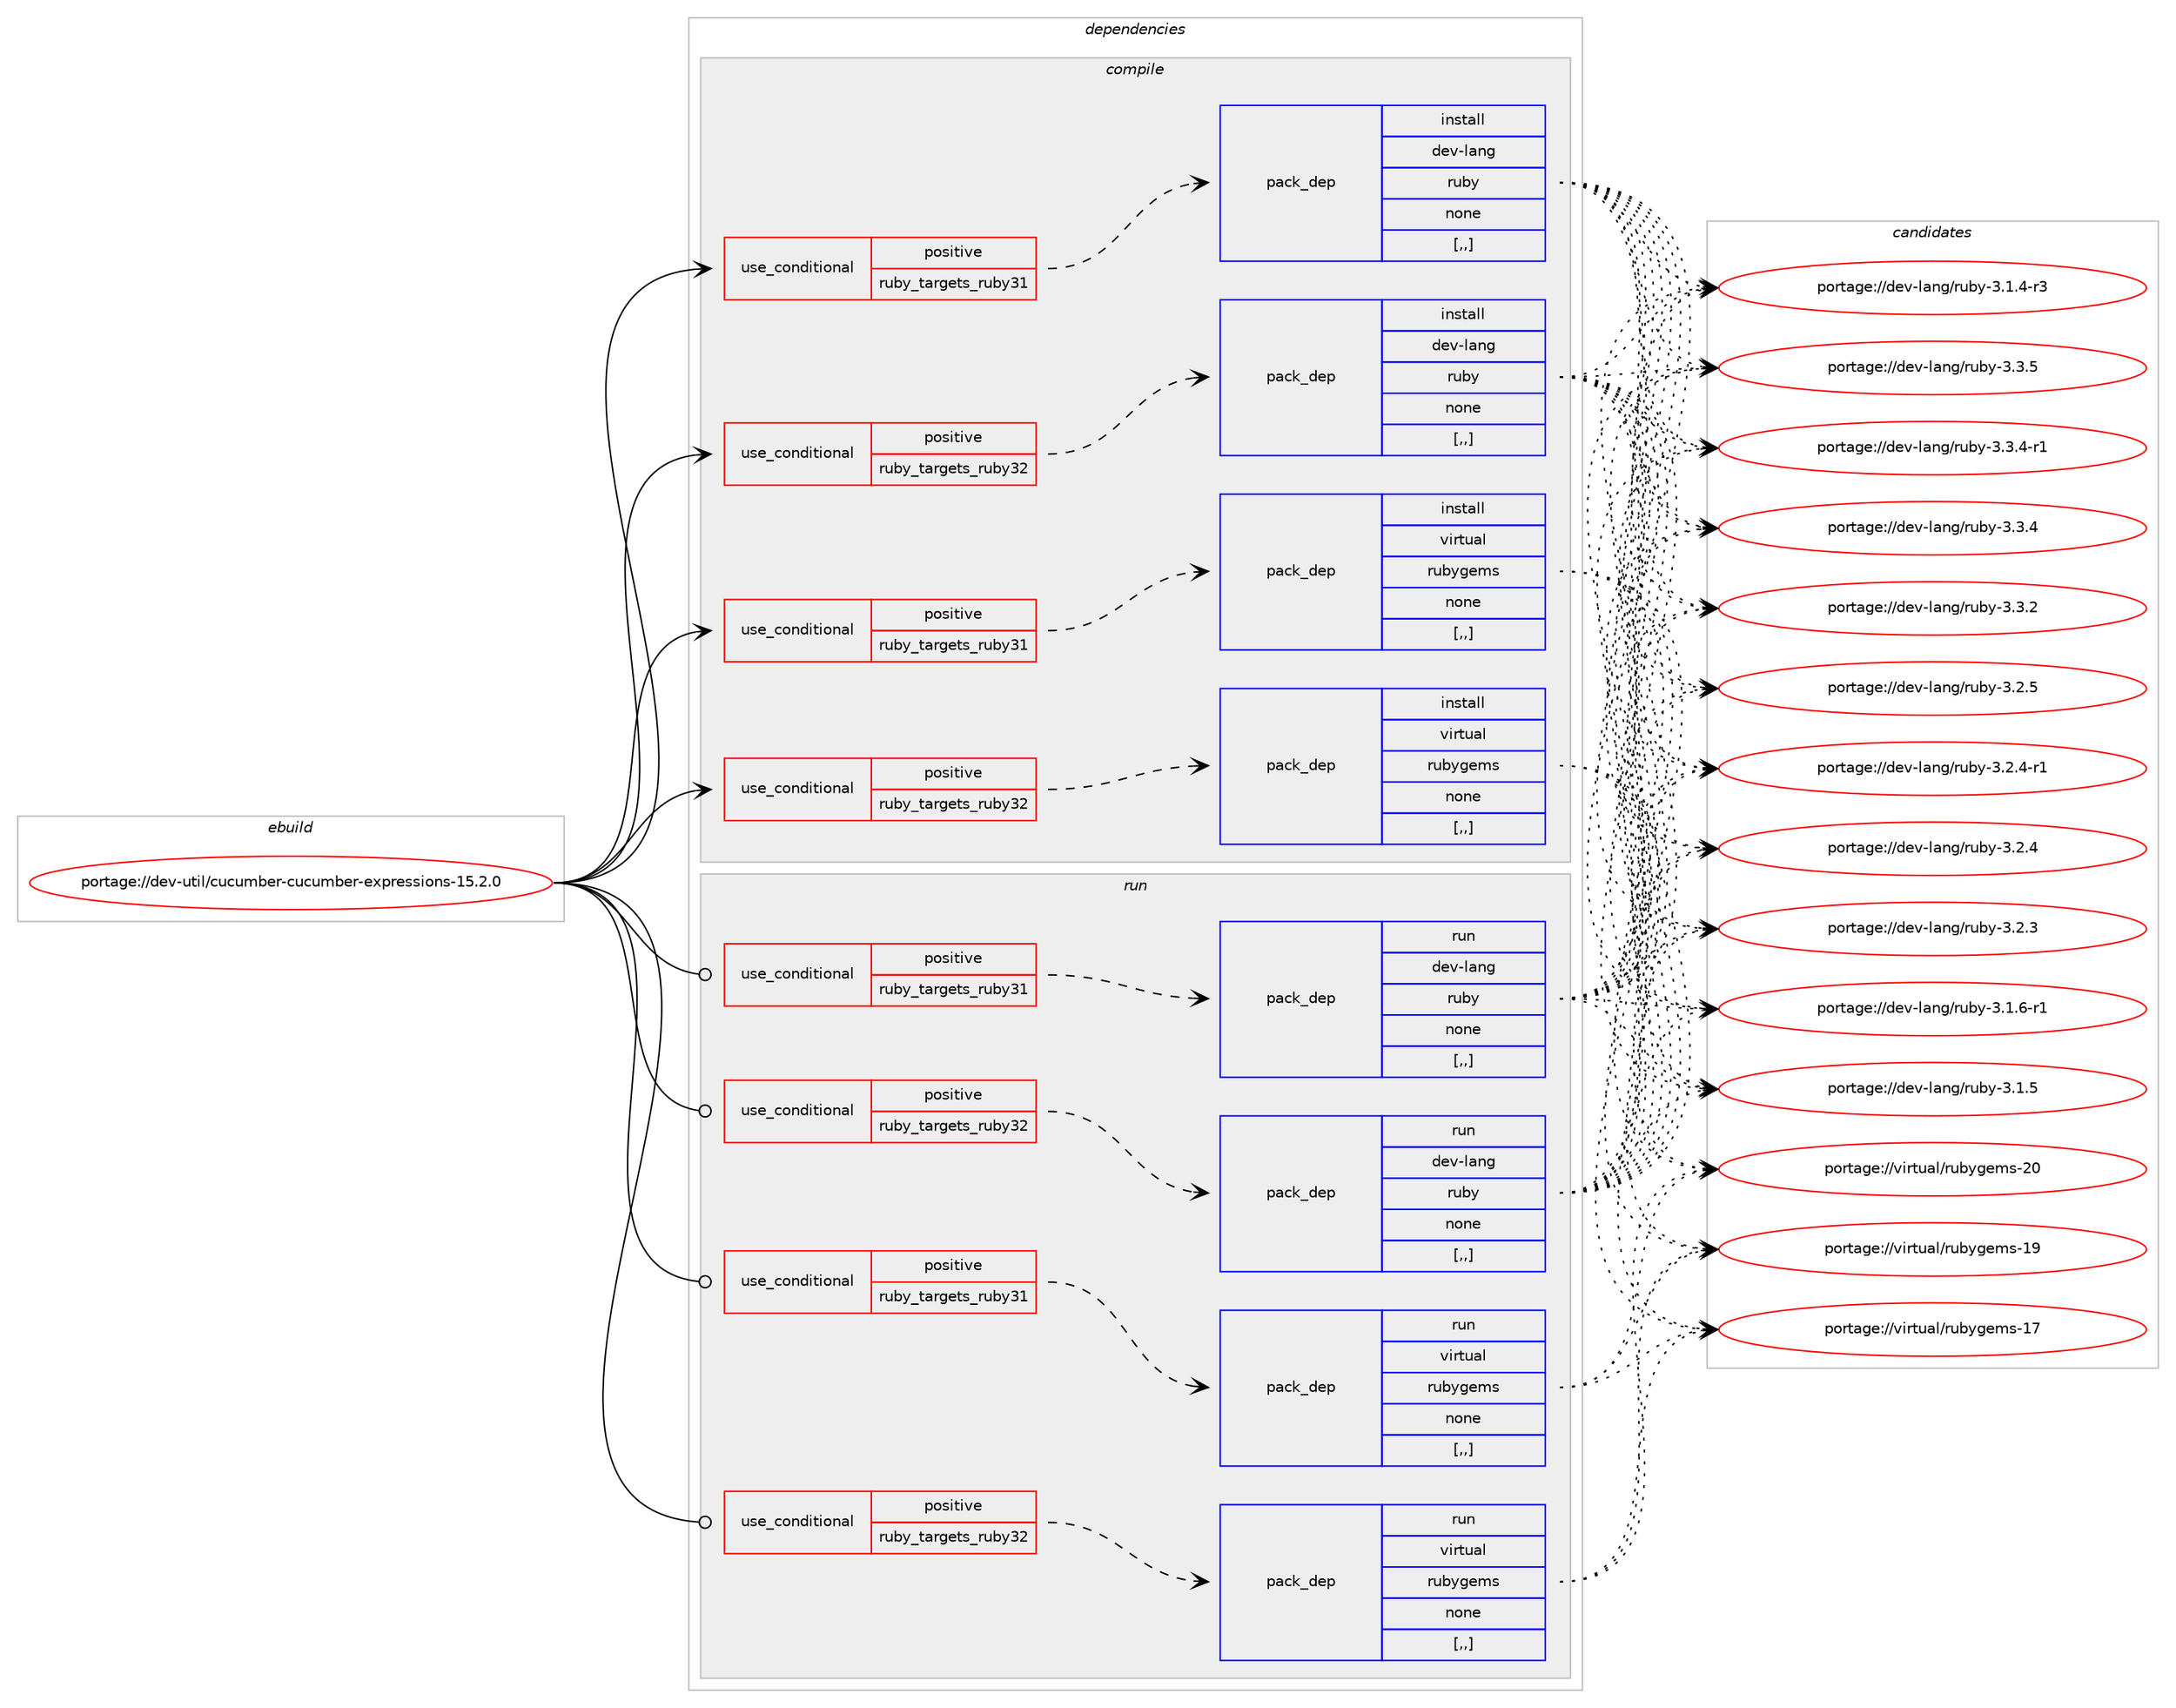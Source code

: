 digraph prolog {

# *************
# Graph options
# *************

newrank=true;
concentrate=true;
compound=true;
graph [rankdir=LR,fontname=Helvetica,fontsize=10,ranksep=1.5];#, ranksep=2.5, nodesep=0.2];
edge  [arrowhead=vee];
node  [fontname=Helvetica,fontsize=10];

# **********
# The ebuild
# **********

subgraph cluster_leftcol {
color=gray;
label=<<i>ebuild</i>>;
id [label="portage://dev-util/cucumber-cucumber-expressions-15.2.0", color=red, width=4, href="../dev-util/cucumber-cucumber-expressions-15.2.0.svg"];
}

# ****************
# The dependencies
# ****************

subgraph cluster_midcol {
color=gray;
label=<<i>dependencies</i>>;
subgraph cluster_compile {
fillcolor="#eeeeee";
style=filled;
label=<<i>compile</i>>;
subgraph cond191227 {
dependency709783 [label=<<TABLE BORDER="0" CELLBORDER="1" CELLSPACING="0" CELLPADDING="4"><TR><TD ROWSPAN="3" CELLPADDING="10">use_conditional</TD></TR><TR><TD>positive</TD></TR><TR><TD>ruby_targets_ruby31</TD></TR></TABLE>>, shape=none, color=red];
subgraph pack513559 {
dependency709784 [label=<<TABLE BORDER="0" CELLBORDER="1" CELLSPACING="0" CELLPADDING="4" WIDTH="220"><TR><TD ROWSPAN="6" CELLPADDING="30">pack_dep</TD></TR><TR><TD WIDTH="110">install</TD></TR><TR><TD>dev-lang</TD></TR><TR><TD>ruby</TD></TR><TR><TD>none</TD></TR><TR><TD>[,,]</TD></TR></TABLE>>, shape=none, color=blue];
}
dependency709783:e -> dependency709784:w [weight=20,style="dashed",arrowhead="vee"];
}
id:e -> dependency709783:w [weight=20,style="solid",arrowhead="vee"];
subgraph cond191228 {
dependency709785 [label=<<TABLE BORDER="0" CELLBORDER="1" CELLSPACING="0" CELLPADDING="4"><TR><TD ROWSPAN="3" CELLPADDING="10">use_conditional</TD></TR><TR><TD>positive</TD></TR><TR><TD>ruby_targets_ruby31</TD></TR></TABLE>>, shape=none, color=red];
subgraph pack513560 {
dependency709786 [label=<<TABLE BORDER="0" CELLBORDER="1" CELLSPACING="0" CELLPADDING="4" WIDTH="220"><TR><TD ROWSPAN="6" CELLPADDING="30">pack_dep</TD></TR><TR><TD WIDTH="110">install</TD></TR><TR><TD>virtual</TD></TR><TR><TD>rubygems</TD></TR><TR><TD>none</TD></TR><TR><TD>[,,]</TD></TR></TABLE>>, shape=none, color=blue];
}
dependency709785:e -> dependency709786:w [weight=20,style="dashed",arrowhead="vee"];
}
id:e -> dependency709785:w [weight=20,style="solid",arrowhead="vee"];
subgraph cond191229 {
dependency709787 [label=<<TABLE BORDER="0" CELLBORDER="1" CELLSPACING="0" CELLPADDING="4"><TR><TD ROWSPAN="3" CELLPADDING="10">use_conditional</TD></TR><TR><TD>positive</TD></TR><TR><TD>ruby_targets_ruby32</TD></TR></TABLE>>, shape=none, color=red];
subgraph pack513561 {
dependency709788 [label=<<TABLE BORDER="0" CELLBORDER="1" CELLSPACING="0" CELLPADDING="4" WIDTH="220"><TR><TD ROWSPAN="6" CELLPADDING="30">pack_dep</TD></TR><TR><TD WIDTH="110">install</TD></TR><TR><TD>dev-lang</TD></TR><TR><TD>ruby</TD></TR><TR><TD>none</TD></TR><TR><TD>[,,]</TD></TR></TABLE>>, shape=none, color=blue];
}
dependency709787:e -> dependency709788:w [weight=20,style="dashed",arrowhead="vee"];
}
id:e -> dependency709787:w [weight=20,style="solid",arrowhead="vee"];
subgraph cond191230 {
dependency709789 [label=<<TABLE BORDER="0" CELLBORDER="1" CELLSPACING="0" CELLPADDING="4"><TR><TD ROWSPAN="3" CELLPADDING="10">use_conditional</TD></TR><TR><TD>positive</TD></TR><TR><TD>ruby_targets_ruby32</TD></TR></TABLE>>, shape=none, color=red];
subgraph pack513562 {
dependency709790 [label=<<TABLE BORDER="0" CELLBORDER="1" CELLSPACING="0" CELLPADDING="4" WIDTH="220"><TR><TD ROWSPAN="6" CELLPADDING="30">pack_dep</TD></TR><TR><TD WIDTH="110">install</TD></TR><TR><TD>virtual</TD></TR><TR><TD>rubygems</TD></TR><TR><TD>none</TD></TR><TR><TD>[,,]</TD></TR></TABLE>>, shape=none, color=blue];
}
dependency709789:e -> dependency709790:w [weight=20,style="dashed",arrowhead="vee"];
}
id:e -> dependency709789:w [weight=20,style="solid",arrowhead="vee"];
}
subgraph cluster_compileandrun {
fillcolor="#eeeeee";
style=filled;
label=<<i>compile and run</i>>;
}
subgraph cluster_run {
fillcolor="#eeeeee";
style=filled;
label=<<i>run</i>>;
subgraph cond191231 {
dependency709791 [label=<<TABLE BORDER="0" CELLBORDER="1" CELLSPACING="0" CELLPADDING="4"><TR><TD ROWSPAN="3" CELLPADDING="10">use_conditional</TD></TR><TR><TD>positive</TD></TR><TR><TD>ruby_targets_ruby31</TD></TR></TABLE>>, shape=none, color=red];
subgraph pack513563 {
dependency709792 [label=<<TABLE BORDER="0" CELLBORDER="1" CELLSPACING="0" CELLPADDING="4" WIDTH="220"><TR><TD ROWSPAN="6" CELLPADDING="30">pack_dep</TD></TR><TR><TD WIDTH="110">run</TD></TR><TR><TD>dev-lang</TD></TR><TR><TD>ruby</TD></TR><TR><TD>none</TD></TR><TR><TD>[,,]</TD></TR></TABLE>>, shape=none, color=blue];
}
dependency709791:e -> dependency709792:w [weight=20,style="dashed",arrowhead="vee"];
}
id:e -> dependency709791:w [weight=20,style="solid",arrowhead="odot"];
subgraph cond191232 {
dependency709793 [label=<<TABLE BORDER="0" CELLBORDER="1" CELLSPACING="0" CELLPADDING="4"><TR><TD ROWSPAN="3" CELLPADDING="10">use_conditional</TD></TR><TR><TD>positive</TD></TR><TR><TD>ruby_targets_ruby31</TD></TR></TABLE>>, shape=none, color=red];
subgraph pack513564 {
dependency709794 [label=<<TABLE BORDER="0" CELLBORDER="1" CELLSPACING="0" CELLPADDING="4" WIDTH="220"><TR><TD ROWSPAN="6" CELLPADDING="30">pack_dep</TD></TR><TR><TD WIDTH="110">run</TD></TR><TR><TD>virtual</TD></TR><TR><TD>rubygems</TD></TR><TR><TD>none</TD></TR><TR><TD>[,,]</TD></TR></TABLE>>, shape=none, color=blue];
}
dependency709793:e -> dependency709794:w [weight=20,style="dashed",arrowhead="vee"];
}
id:e -> dependency709793:w [weight=20,style="solid",arrowhead="odot"];
subgraph cond191233 {
dependency709795 [label=<<TABLE BORDER="0" CELLBORDER="1" CELLSPACING="0" CELLPADDING="4"><TR><TD ROWSPAN="3" CELLPADDING="10">use_conditional</TD></TR><TR><TD>positive</TD></TR><TR><TD>ruby_targets_ruby32</TD></TR></TABLE>>, shape=none, color=red];
subgraph pack513565 {
dependency709796 [label=<<TABLE BORDER="0" CELLBORDER="1" CELLSPACING="0" CELLPADDING="4" WIDTH="220"><TR><TD ROWSPAN="6" CELLPADDING="30">pack_dep</TD></TR><TR><TD WIDTH="110">run</TD></TR><TR><TD>dev-lang</TD></TR><TR><TD>ruby</TD></TR><TR><TD>none</TD></TR><TR><TD>[,,]</TD></TR></TABLE>>, shape=none, color=blue];
}
dependency709795:e -> dependency709796:w [weight=20,style="dashed",arrowhead="vee"];
}
id:e -> dependency709795:w [weight=20,style="solid",arrowhead="odot"];
subgraph cond191234 {
dependency709797 [label=<<TABLE BORDER="0" CELLBORDER="1" CELLSPACING="0" CELLPADDING="4"><TR><TD ROWSPAN="3" CELLPADDING="10">use_conditional</TD></TR><TR><TD>positive</TD></TR><TR><TD>ruby_targets_ruby32</TD></TR></TABLE>>, shape=none, color=red];
subgraph pack513566 {
dependency709798 [label=<<TABLE BORDER="0" CELLBORDER="1" CELLSPACING="0" CELLPADDING="4" WIDTH="220"><TR><TD ROWSPAN="6" CELLPADDING="30">pack_dep</TD></TR><TR><TD WIDTH="110">run</TD></TR><TR><TD>virtual</TD></TR><TR><TD>rubygems</TD></TR><TR><TD>none</TD></TR><TR><TD>[,,]</TD></TR></TABLE>>, shape=none, color=blue];
}
dependency709797:e -> dependency709798:w [weight=20,style="dashed",arrowhead="vee"];
}
id:e -> dependency709797:w [weight=20,style="solid",arrowhead="odot"];
}
}

# **************
# The candidates
# **************

subgraph cluster_choices {
rank=same;
color=gray;
label=<<i>candidates</i>>;

subgraph choice513559 {
color=black;
nodesep=1;
choice10010111845108971101034711411798121455146514653 [label="portage://dev-lang/ruby-3.3.5", color=red, width=4,href="../dev-lang/ruby-3.3.5.svg"];
choice100101118451089711010347114117981214551465146524511449 [label="portage://dev-lang/ruby-3.3.4-r1", color=red, width=4,href="../dev-lang/ruby-3.3.4-r1.svg"];
choice10010111845108971101034711411798121455146514652 [label="portage://dev-lang/ruby-3.3.4", color=red, width=4,href="../dev-lang/ruby-3.3.4.svg"];
choice10010111845108971101034711411798121455146514650 [label="portage://dev-lang/ruby-3.3.2", color=red, width=4,href="../dev-lang/ruby-3.3.2.svg"];
choice10010111845108971101034711411798121455146504653 [label="portage://dev-lang/ruby-3.2.5", color=red, width=4,href="../dev-lang/ruby-3.2.5.svg"];
choice100101118451089711010347114117981214551465046524511449 [label="portage://dev-lang/ruby-3.2.4-r1", color=red, width=4,href="../dev-lang/ruby-3.2.4-r1.svg"];
choice10010111845108971101034711411798121455146504652 [label="portage://dev-lang/ruby-3.2.4", color=red, width=4,href="../dev-lang/ruby-3.2.4.svg"];
choice10010111845108971101034711411798121455146504651 [label="portage://dev-lang/ruby-3.2.3", color=red, width=4,href="../dev-lang/ruby-3.2.3.svg"];
choice100101118451089711010347114117981214551464946544511449 [label="portage://dev-lang/ruby-3.1.6-r1", color=red, width=4,href="../dev-lang/ruby-3.1.6-r1.svg"];
choice10010111845108971101034711411798121455146494653 [label="portage://dev-lang/ruby-3.1.5", color=red, width=4,href="../dev-lang/ruby-3.1.5.svg"];
choice100101118451089711010347114117981214551464946524511451 [label="portage://dev-lang/ruby-3.1.4-r3", color=red, width=4,href="../dev-lang/ruby-3.1.4-r3.svg"];
dependency709784:e -> choice10010111845108971101034711411798121455146514653:w [style=dotted,weight="100"];
dependency709784:e -> choice100101118451089711010347114117981214551465146524511449:w [style=dotted,weight="100"];
dependency709784:e -> choice10010111845108971101034711411798121455146514652:w [style=dotted,weight="100"];
dependency709784:e -> choice10010111845108971101034711411798121455146514650:w [style=dotted,weight="100"];
dependency709784:e -> choice10010111845108971101034711411798121455146504653:w [style=dotted,weight="100"];
dependency709784:e -> choice100101118451089711010347114117981214551465046524511449:w [style=dotted,weight="100"];
dependency709784:e -> choice10010111845108971101034711411798121455146504652:w [style=dotted,weight="100"];
dependency709784:e -> choice10010111845108971101034711411798121455146504651:w [style=dotted,weight="100"];
dependency709784:e -> choice100101118451089711010347114117981214551464946544511449:w [style=dotted,weight="100"];
dependency709784:e -> choice10010111845108971101034711411798121455146494653:w [style=dotted,weight="100"];
dependency709784:e -> choice100101118451089711010347114117981214551464946524511451:w [style=dotted,weight="100"];
}
subgraph choice513560 {
color=black;
nodesep=1;
choice118105114116117971084711411798121103101109115455048 [label="portage://virtual/rubygems-20", color=red, width=4,href="../virtual/rubygems-20.svg"];
choice118105114116117971084711411798121103101109115454957 [label="portage://virtual/rubygems-19", color=red, width=4,href="../virtual/rubygems-19.svg"];
choice118105114116117971084711411798121103101109115454955 [label="portage://virtual/rubygems-17", color=red, width=4,href="../virtual/rubygems-17.svg"];
dependency709786:e -> choice118105114116117971084711411798121103101109115455048:w [style=dotted,weight="100"];
dependency709786:e -> choice118105114116117971084711411798121103101109115454957:w [style=dotted,weight="100"];
dependency709786:e -> choice118105114116117971084711411798121103101109115454955:w [style=dotted,weight="100"];
}
subgraph choice513561 {
color=black;
nodesep=1;
choice10010111845108971101034711411798121455146514653 [label="portage://dev-lang/ruby-3.3.5", color=red, width=4,href="../dev-lang/ruby-3.3.5.svg"];
choice100101118451089711010347114117981214551465146524511449 [label="portage://dev-lang/ruby-3.3.4-r1", color=red, width=4,href="../dev-lang/ruby-3.3.4-r1.svg"];
choice10010111845108971101034711411798121455146514652 [label="portage://dev-lang/ruby-3.3.4", color=red, width=4,href="../dev-lang/ruby-3.3.4.svg"];
choice10010111845108971101034711411798121455146514650 [label="portage://dev-lang/ruby-3.3.2", color=red, width=4,href="../dev-lang/ruby-3.3.2.svg"];
choice10010111845108971101034711411798121455146504653 [label="portage://dev-lang/ruby-3.2.5", color=red, width=4,href="../dev-lang/ruby-3.2.5.svg"];
choice100101118451089711010347114117981214551465046524511449 [label="portage://dev-lang/ruby-3.2.4-r1", color=red, width=4,href="../dev-lang/ruby-3.2.4-r1.svg"];
choice10010111845108971101034711411798121455146504652 [label="portage://dev-lang/ruby-3.2.4", color=red, width=4,href="../dev-lang/ruby-3.2.4.svg"];
choice10010111845108971101034711411798121455146504651 [label="portage://dev-lang/ruby-3.2.3", color=red, width=4,href="../dev-lang/ruby-3.2.3.svg"];
choice100101118451089711010347114117981214551464946544511449 [label="portage://dev-lang/ruby-3.1.6-r1", color=red, width=4,href="../dev-lang/ruby-3.1.6-r1.svg"];
choice10010111845108971101034711411798121455146494653 [label="portage://dev-lang/ruby-3.1.5", color=red, width=4,href="../dev-lang/ruby-3.1.5.svg"];
choice100101118451089711010347114117981214551464946524511451 [label="portage://dev-lang/ruby-3.1.4-r3", color=red, width=4,href="../dev-lang/ruby-3.1.4-r3.svg"];
dependency709788:e -> choice10010111845108971101034711411798121455146514653:w [style=dotted,weight="100"];
dependency709788:e -> choice100101118451089711010347114117981214551465146524511449:w [style=dotted,weight="100"];
dependency709788:e -> choice10010111845108971101034711411798121455146514652:w [style=dotted,weight="100"];
dependency709788:e -> choice10010111845108971101034711411798121455146514650:w [style=dotted,weight="100"];
dependency709788:e -> choice10010111845108971101034711411798121455146504653:w [style=dotted,weight="100"];
dependency709788:e -> choice100101118451089711010347114117981214551465046524511449:w [style=dotted,weight="100"];
dependency709788:e -> choice10010111845108971101034711411798121455146504652:w [style=dotted,weight="100"];
dependency709788:e -> choice10010111845108971101034711411798121455146504651:w [style=dotted,weight="100"];
dependency709788:e -> choice100101118451089711010347114117981214551464946544511449:w [style=dotted,weight="100"];
dependency709788:e -> choice10010111845108971101034711411798121455146494653:w [style=dotted,weight="100"];
dependency709788:e -> choice100101118451089711010347114117981214551464946524511451:w [style=dotted,weight="100"];
}
subgraph choice513562 {
color=black;
nodesep=1;
choice118105114116117971084711411798121103101109115455048 [label="portage://virtual/rubygems-20", color=red, width=4,href="../virtual/rubygems-20.svg"];
choice118105114116117971084711411798121103101109115454957 [label="portage://virtual/rubygems-19", color=red, width=4,href="../virtual/rubygems-19.svg"];
choice118105114116117971084711411798121103101109115454955 [label="portage://virtual/rubygems-17", color=red, width=4,href="../virtual/rubygems-17.svg"];
dependency709790:e -> choice118105114116117971084711411798121103101109115455048:w [style=dotted,weight="100"];
dependency709790:e -> choice118105114116117971084711411798121103101109115454957:w [style=dotted,weight="100"];
dependency709790:e -> choice118105114116117971084711411798121103101109115454955:w [style=dotted,weight="100"];
}
subgraph choice513563 {
color=black;
nodesep=1;
choice10010111845108971101034711411798121455146514653 [label="portage://dev-lang/ruby-3.3.5", color=red, width=4,href="../dev-lang/ruby-3.3.5.svg"];
choice100101118451089711010347114117981214551465146524511449 [label="portage://dev-lang/ruby-3.3.4-r1", color=red, width=4,href="../dev-lang/ruby-3.3.4-r1.svg"];
choice10010111845108971101034711411798121455146514652 [label="portage://dev-lang/ruby-3.3.4", color=red, width=4,href="../dev-lang/ruby-3.3.4.svg"];
choice10010111845108971101034711411798121455146514650 [label="portage://dev-lang/ruby-3.3.2", color=red, width=4,href="../dev-lang/ruby-3.3.2.svg"];
choice10010111845108971101034711411798121455146504653 [label="portage://dev-lang/ruby-3.2.5", color=red, width=4,href="../dev-lang/ruby-3.2.5.svg"];
choice100101118451089711010347114117981214551465046524511449 [label="portage://dev-lang/ruby-3.2.4-r1", color=red, width=4,href="../dev-lang/ruby-3.2.4-r1.svg"];
choice10010111845108971101034711411798121455146504652 [label="portage://dev-lang/ruby-3.2.4", color=red, width=4,href="../dev-lang/ruby-3.2.4.svg"];
choice10010111845108971101034711411798121455146504651 [label="portage://dev-lang/ruby-3.2.3", color=red, width=4,href="../dev-lang/ruby-3.2.3.svg"];
choice100101118451089711010347114117981214551464946544511449 [label="portage://dev-lang/ruby-3.1.6-r1", color=red, width=4,href="../dev-lang/ruby-3.1.6-r1.svg"];
choice10010111845108971101034711411798121455146494653 [label="portage://dev-lang/ruby-3.1.5", color=red, width=4,href="../dev-lang/ruby-3.1.5.svg"];
choice100101118451089711010347114117981214551464946524511451 [label="portage://dev-lang/ruby-3.1.4-r3", color=red, width=4,href="../dev-lang/ruby-3.1.4-r3.svg"];
dependency709792:e -> choice10010111845108971101034711411798121455146514653:w [style=dotted,weight="100"];
dependency709792:e -> choice100101118451089711010347114117981214551465146524511449:w [style=dotted,weight="100"];
dependency709792:e -> choice10010111845108971101034711411798121455146514652:w [style=dotted,weight="100"];
dependency709792:e -> choice10010111845108971101034711411798121455146514650:w [style=dotted,weight="100"];
dependency709792:e -> choice10010111845108971101034711411798121455146504653:w [style=dotted,weight="100"];
dependency709792:e -> choice100101118451089711010347114117981214551465046524511449:w [style=dotted,weight="100"];
dependency709792:e -> choice10010111845108971101034711411798121455146504652:w [style=dotted,weight="100"];
dependency709792:e -> choice10010111845108971101034711411798121455146504651:w [style=dotted,weight="100"];
dependency709792:e -> choice100101118451089711010347114117981214551464946544511449:w [style=dotted,weight="100"];
dependency709792:e -> choice10010111845108971101034711411798121455146494653:w [style=dotted,weight="100"];
dependency709792:e -> choice100101118451089711010347114117981214551464946524511451:w [style=dotted,weight="100"];
}
subgraph choice513564 {
color=black;
nodesep=1;
choice118105114116117971084711411798121103101109115455048 [label="portage://virtual/rubygems-20", color=red, width=4,href="../virtual/rubygems-20.svg"];
choice118105114116117971084711411798121103101109115454957 [label="portage://virtual/rubygems-19", color=red, width=4,href="../virtual/rubygems-19.svg"];
choice118105114116117971084711411798121103101109115454955 [label="portage://virtual/rubygems-17", color=red, width=4,href="../virtual/rubygems-17.svg"];
dependency709794:e -> choice118105114116117971084711411798121103101109115455048:w [style=dotted,weight="100"];
dependency709794:e -> choice118105114116117971084711411798121103101109115454957:w [style=dotted,weight="100"];
dependency709794:e -> choice118105114116117971084711411798121103101109115454955:w [style=dotted,weight="100"];
}
subgraph choice513565 {
color=black;
nodesep=1;
choice10010111845108971101034711411798121455146514653 [label="portage://dev-lang/ruby-3.3.5", color=red, width=4,href="../dev-lang/ruby-3.3.5.svg"];
choice100101118451089711010347114117981214551465146524511449 [label="portage://dev-lang/ruby-3.3.4-r1", color=red, width=4,href="../dev-lang/ruby-3.3.4-r1.svg"];
choice10010111845108971101034711411798121455146514652 [label="portage://dev-lang/ruby-3.3.4", color=red, width=4,href="../dev-lang/ruby-3.3.4.svg"];
choice10010111845108971101034711411798121455146514650 [label="portage://dev-lang/ruby-3.3.2", color=red, width=4,href="../dev-lang/ruby-3.3.2.svg"];
choice10010111845108971101034711411798121455146504653 [label="portage://dev-lang/ruby-3.2.5", color=red, width=4,href="../dev-lang/ruby-3.2.5.svg"];
choice100101118451089711010347114117981214551465046524511449 [label="portage://dev-lang/ruby-3.2.4-r1", color=red, width=4,href="../dev-lang/ruby-3.2.4-r1.svg"];
choice10010111845108971101034711411798121455146504652 [label="portage://dev-lang/ruby-3.2.4", color=red, width=4,href="../dev-lang/ruby-3.2.4.svg"];
choice10010111845108971101034711411798121455146504651 [label="portage://dev-lang/ruby-3.2.3", color=red, width=4,href="../dev-lang/ruby-3.2.3.svg"];
choice100101118451089711010347114117981214551464946544511449 [label="portage://dev-lang/ruby-3.1.6-r1", color=red, width=4,href="../dev-lang/ruby-3.1.6-r1.svg"];
choice10010111845108971101034711411798121455146494653 [label="portage://dev-lang/ruby-3.1.5", color=red, width=4,href="../dev-lang/ruby-3.1.5.svg"];
choice100101118451089711010347114117981214551464946524511451 [label="portage://dev-lang/ruby-3.1.4-r3", color=red, width=4,href="../dev-lang/ruby-3.1.4-r3.svg"];
dependency709796:e -> choice10010111845108971101034711411798121455146514653:w [style=dotted,weight="100"];
dependency709796:e -> choice100101118451089711010347114117981214551465146524511449:w [style=dotted,weight="100"];
dependency709796:e -> choice10010111845108971101034711411798121455146514652:w [style=dotted,weight="100"];
dependency709796:e -> choice10010111845108971101034711411798121455146514650:w [style=dotted,weight="100"];
dependency709796:e -> choice10010111845108971101034711411798121455146504653:w [style=dotted,weight="100"];
dependency709796:e -> choice100101118451089711010347114117981214551465046524511449:w [style=dotted,weight="100"];
dependency709796:e -> choice10010111845108971101034711411798121455146504652:w [style=dotted,weight="100"];
dependency709796:e -> choice10010111845108971101034711411798121455146504651:w [style=dotted,weight="100"];
dependency709796:e -> choice100101118451089711010347114117981214551464946544511449:w [style=dotted,weight="100"];
dependency709796:e -> choice10010111845108971101034711411798121455146494653:w [style=dotted,weight="100"];
dependency709796:e -> choice100101118451089711010347114117981214551464946524511451:w [style=dotted,weight="100"];
}
subgraph choice513566 {
color=black;
nodesep=1;
choice118105114116117971084711411798121103101109115455048 [label="portage://virtual/rubygems-20", color=red, width=4,href="../virtual/rubygems-20.svg"];
choice118105114116117971084711411798121103101109115454957 [label="portage://virtual/rubygems-19", color=red, width=4,href="../virtual/rubygems-19.svg"];
choice118105114116117971084711411798121103101109115454955 [label="portage://virtual/rubygems-17", color=red, width=4,href="../virtual/rubygems-17.svg"];
dependency709798:e -> choice118105114116117971084711411798121103101109115455048:w [style=dotted,weight="100"];
dependency709798:e -> choice118105114116117971084711411798121103101109115454957:w [style=dotted,weight="100"];
dependency709798:e -> choice118105114116117971084711411798121103101109115454955:w [style=dotted,weight="100"];
}
}

}
